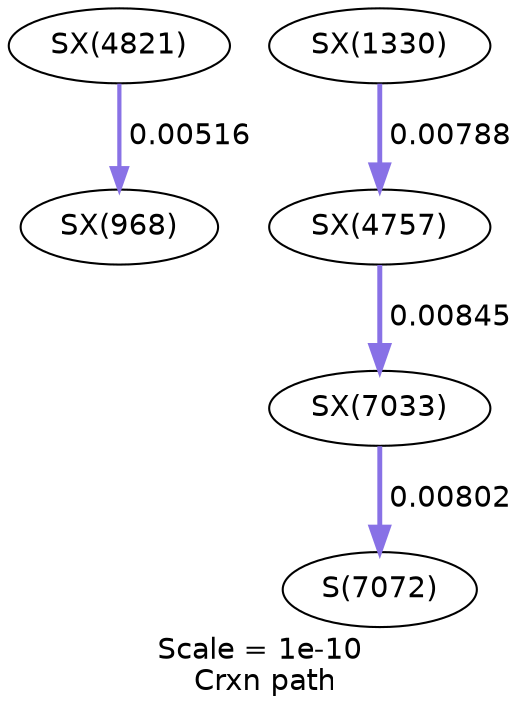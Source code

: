 digraph reaction_paths {
center=1;
s165 -> s132[fontname="Helvetica", style="setlinewidth(2.02)", arrowsize=1.01, color="0.7, 0.505, 0.9"
, label=" 0.00516"];
s146 -> s164[fontname="Helvetica", style="setlinewidth(2.34)", arrowsize=1.17, color="0.7, 0.508, 0.9"
, label=" 0.00788"];
s164 -> s177[fontname="Helvetica", style="setlinewidth(2.4)", arrowsize=1.2, color="0.7, 0.508, 0.9"
, label=" 0.00845"];
s177 -> s58[fontname="Helvetica", style="setlinewidth(2.36)", arrowsize=1.18, color="0.7, 0.508, 0.9"
, label=" 0.00802"];
s58 [ fontname="Helvetica", label="S(7072)"];
s132 [ fontname="Helvetica", label="SX(968)"];
s146 [ fontname="Helvetica", label="SX(1330)"];
s164 [ fontname="Helvetica", label="SX(4757)"];
s165 [ fontname="Helvetica", label="SX(4821)"];
s177 [ fontname="Helvetica", label="SX(7033)"];
 label = "Scale = 1e-10\l Crxn path";
 fontname = "Helvetica";
}
